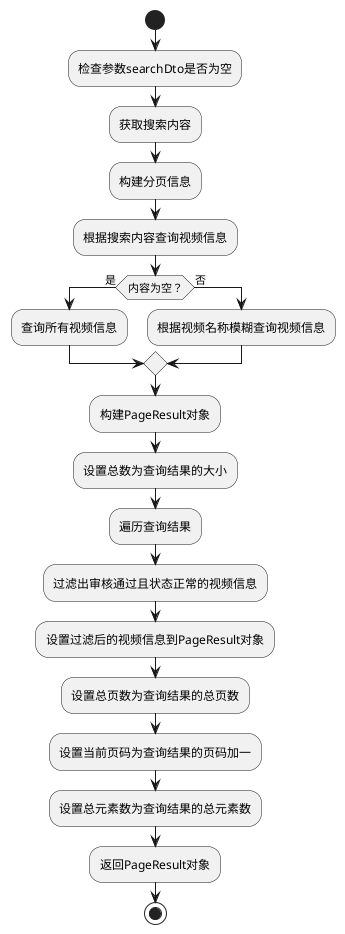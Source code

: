 @startuml

start

:检查参数searchDto是否为空;
:获取搜索内容;
:构建分页信息;
:根据搜索内容查询视频信息;
if (内容为空？) then (是)
    :查询所有视频信息;
else (否)
    :根据视频名称模糊查询视频信息;
endif
:构建PageResult对象;
:设置总数为查询结果的大小;
:遍历查询结果;
:过滤出审核通过且状态正常的视频信息;
:设置过滤后的视频信息到PageResult对象;
:设置总页数为查询结果的总页数;
:设置当前页码为查询结果的页码加一;
:设置总元素数为查询结果的总元素数;
:返回PageResult对象;

stop

@enduml
